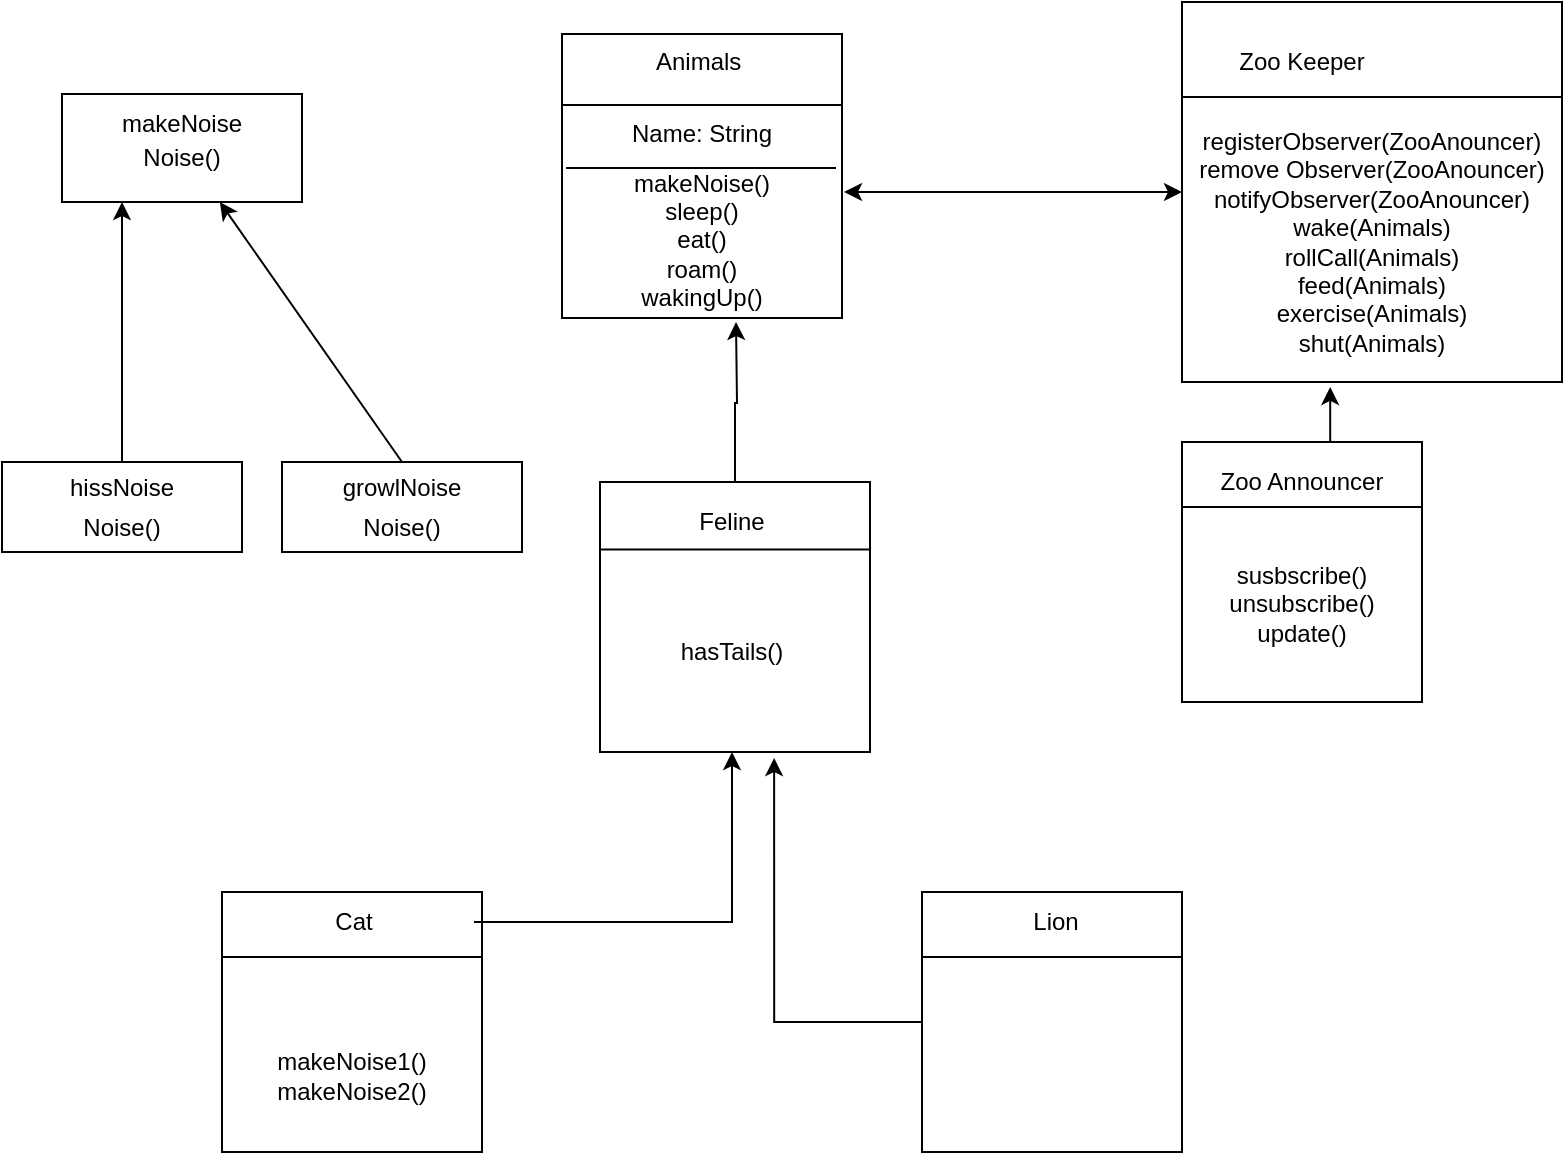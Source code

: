 <mxfile version="12.0.2" type="device" pages="1"><diagram id="9i7AA20w8sOTT73MBtT1" name="Page-1"><mxGraphModel dx="462" dy="362" grid="1" gridSize="10" guides="1" tooltips="1" connect="1" arrows="1" fold="1" page="1" pageScale="1" pageWidth="827" pageHeight="1169" math="0" shadow="0"><root><mxCell id="0"/><mxCell id="1" parent="0"/><mxCell id="AvJMLpHv18hJFx0BWaHs-1" value="" style="rounded=0;whiteSpace=wrap;html=1;" parent="1" vertex="1"><mxGeometry x="280" y="26" width="140" height="142" as="geometry"/></mxCell><mxCell id="AvJMLpHv18hJFx0BWaHs-5" value="Animals&amp;nbsp;&lt;br&gt;" style="text;html=1;strokeColor=none;fillColor=none;align=center;verticalAlign=middle;whiteSpace=wrap;rounded=0;" parent="1" vertex="1"><mxGeometry x="285" y="30" width="130" height="20" as="geometry"/></mxCell><mxCell id="AvJMLpHv18hJFx0BWaHs-9" value="makeNoise()&lt;br&gt;sleep()&lt;br&gt;eat()&lt;br&gt;roam()&lt;br&gt;wakingUp()" style="text;html=1;strokeColor=none;fillColor=none;align=center;verticalAlign=middle;whiteSpace=wrap;rounded=0;" parent="1" vertex="1"><mxGeometry x="280" y="98" width="140" height="62" as="geometry"/></mxCell><mxCell id="AvJMLpHv18hJFx0BWaHs-16" value="" style="endArrow=none;html=1;exitX=0;exitY=0.25;exitDx=0;exitDy=0;entryX=1;entryY=0.25;entryDx=0;entryDy=0;" parent="1" source="AvJMLpHv18hJFx0BWaHs-1" target="AvJMLpHv18hJFx0BWaHs-1" edge="1"><mxGeometry width="50" height="50" relative="1" as="geometry"><mxPoint x="20" y="426" as="sourcePoint"/><mxPoint x="70" y="376" as="targetPoint"/></mxGeometry></mxCell><mxCell id="cXDzba6QnuWC325iyml8-3" style="edgeStyle=orthogonalEdgeStyle;rounded=0;orthogonalLoop=1;jettySize=auto;html=1;exitX=0.5;exitY=0;exitDx=0;exitDy=0;" parent="1" source="AvJMLpHv18hJFx0BWaHs-18" edge="1"><mxGeometry relative="1" as="geometry"><mxPoint x="367" y="170" as="targetPoint"/></mxGeometry></mxCell><mxCell id="AvJMLpHv18hJFx0BWaHs-18" value="" style="whiteSpace=wrap;html=1;aspect=fixed;" parent="1" vertex="1"><mxGeometry x="299" y="250" width="135" height="135" as="geometry"/></mxCell><mxCell id="AvJMLpHv18hJFx0BWaHs-20" value="Feline" style="text;html=1;strokeColor=none;fillColor=none;align=center;verticalAlign=middle;whiteSpace=wrap;rounded=0;" parent="1" vertex="1"><mxGeometry x="315" y="260" width="100" height="20" as="geometry"/></mxCell><mxCell id="AvJMLpHv18hJFx0BWaHs-22" value="hasTails()" style="text;html=1;strokeColor=none;fillColor=none;align=center;verticalAlign=middle;whiteSpace=wrap;rounded=0;" parent="1" vertex="1"><mxGeometry x="300" y="285" width="130" height="100" as="geometry"/></mxCell><mxCell id="AvJMLpHv18hJFx0BWaHs-27" value="" style="endArrow=none;html=1;exitX=0;exitY=0.25;exitDx=0;exitDy=0;entryX=1;entryY=0.25;entryDx=0;entryDy=0;" parent="1" source="AvJMLpHv18hJFx0BWaHs-18" target="AvJMLpHv18hJFx0BWaHs-18" edge="1"><mxGeometry width="50" height="50" relative="1" as="geometry"><mxPoint x="304" y="470" as="sourcePoint"/><mxPoint x="354" y="420" as="targetPoint"/></mxGeometry></mxCell><mxCell id="AvJMLpHv18hJFx0BWaHs-28" value="" style="whiteSpace=wrap;html=1;aspect=fixed;" parent="1" vertex="1"><mxGeometry x="110" y="455" width="130" height="130" as="geometry"/></mxCell><mxCell id="AvJMLpHv18hJFx0BWaHs-29" value="" style="endArrow=none;html=1;exitX=0;exitY=0.25;exitDx=0;exitDy=0;entryX=1;entryY=0.25;entryDx=0;entryDy=0;" parent="1" source="AvJMLpHv18hJFx0BWaHs-28" target="AvJMLpHv18hJFx0BWaHs-28" edge="1"><mxGeometry width="50" height="50" relative="1" as="geometry"><mxPoint x="96" y="655" as="sourcePoint"/><mxPoint x="146" y="605" as="targetPoint"/></mxGeometry></mxCell><mxCell id="AvJMLpHv18hJFx0BWaHs-44" value="" style="edgeStyle=orthogonalEdgeStyle;rounded=0;orthogonalLoop=1;jettySize=auto;html=1;entryX=0.5;entryY=1;entryDx=0;entryDy=0;" parent="1" source="AvJMLpHv18hJFx0BWaHs-30" target="AvJMLpHv18hJFx0BWaHs-22" edge="1"><mxGeometry relative="1" as="geometry"><mxPoint x="350" y="400" as="targetPoint"/></mxGeometry></mxCell><mxCell id="AvJMLpHv18hJFx0BWaHs-30" value="Cat" style="text;html=1;strokeColor=none;fillColor=none;align=center;verticalAlign=middle;whiteSpace=wrap;rounded=0;" parent="1" vertex="1"><mxGeometry x="116" y="455" width="120" height="30" as="geometry"/></mxCell><mxCell id="AvJMLpHv18hJFx0BWaHs-45" style="edgeStyle=orthogonalEdgeStyle;rounded=0;orthogonalLoop=1;jettySize=auto;html=1;entryX=0.662;entryY=1.03;entryDx=0;entryDy=0;entryPerimeter=0;" parent="1" source="AvJMLpHv18hJFx0BWaHs-31" target="AvJMLpHv18hJFx0BWaHs-22" edge="1"><mxGeometry relative="1" as="geometry"/></mxCell><mxCell id="AvJMLpHv18hJFx0BWaHs-31" value="" style="whiteSpace=wrap;html=1;aspect=fixed;" parent="1" vertex="1"><mxGeometry x="460" y="455" width="130" height="130" as="geometry"/></mxCell><mxCell id="AvJMLpHv18hJFx0BWaHs-32" value="Lion" style="text;html=1;strokeColor=none;fillColor=none;align=center;verticalAlign=middle;whiteSpace=wrap;rounded=0;" parent="1" vertex="1"><mxGeometry x="462" y="460" width="130" height="20" as="geometry"/></mxCell><mxCell id="AvJMLpHv18hJFx0BWaHs-33" value="" style="endArrow=none;html=1;entryX=0;entryY=0.25;entryDx=0;entryDy=0;exitX=1;exitY=0.25;exitDx=0;exitDy=0;" parent="1" source="AvJMLpHv18hJFx0BWaHs-31" target="AvJMLpHv18hJFx0BWaHs-31" edge="1"><mxGeometry width="50" height="50" relative="1" as="geometry"><mxPoint x="110" y="700" as="sourcePoint"/><mxPoint x="160" y="650" as="targetPoint"/></mxGeometry></mxCell><mxCell id="AvJMLpHv18hJFx0BWaHs-34" value="&lt;br&gt;makeNoise1()&lt;br&gt;makeNoise2()" style="text;html=1;strokeColor=none;fillColor=none;align=center;verticalAlign=middle;whiteSpace=wrap;rounded=0;" parent="1" vertex="1"><mxGeometry x="110" y="490" width="130" height="100" as="geometry"/></mxCell><mxCell id="AvJMLpHv18hJFx0BWaHs-36" value="" style="whiteSpace=wrap;html=1;aspect=fixed;" parent="1" vertex="1"><mxGeometry x="590" y="10" width="190" height="190" as="geometry"/></mxCell><mxCell id="AvJMLpHv18hJFx0BWaHs-37" value="" style="endArrow=none;html=1;entryX=0;entryY=0.25;entryDx=0;entryDy=0;exitX=1;exitY=0.25;exitDx=0;exitDy=0;" parent="1" source="AvJMLpHv18hJFx0BWaHs-36" target="AvJMLpHv18hJFx0BWaHs-36" edge="1"><mxGeometry width="50" height="50" relative="1" as="geometry"><mxPoint x="110" y="652" as="sourcePoint"/><mxPoint x="160" y="602" as="targetPoint"/></mxGeometry></mxCell><mxCell id="AvJMLpHv18hJFx0BWaHs-38" value="Zoo Keeper" style="text;html=1;strokeColor=none;fillColor=none;align=center;verticalAlign=middle;whiteSpace=wrap;rounded=0;" parent="1" vertex="1"><mxGeometry x="600" y="30" width="100" height="20" as="geometry"/></mxCell><mxCell id="AvJMLpHv18hJFx0BWaHs-39" value="registerObserver(ZooAnouncer)&lt;br&gt;remove Observer(ZooAnouncer)&lt;br&gt;notifyObserver(ZooAnouncer)&lt;br&gt;wake(Animals)&lt;br&gt;rollCall(Animals)&lt;br&gt;feed(Animals)&lt;br&gt;exercise(Animals)&lt;br&gt;shut(Animals)" style="text;html=1;strokeColor=none;fillColor=none;align=center;verticalAlign=middle;whiteSpace=wrap;rounded=0;" parent="1" vertex="1"><mxGeometry x="590" y="60" width="190" height="140" as="geometry"/></mxCell><mxCell id="cXDzba6QnuWC325iyml8-7" value="" style="endArrow=none;html=1;" parent="1" edge="1"><mxGeometry width="50" height="50" relative="1" as="geometry"><mxPoint x="282" y="93" as="sourcePoint"/><mxPoint x="417" y="93" as="targetPoint"/></mxGeometry></mxCell><mxCell id="cXDzba6QnuWC325iyml8-9" value="Name: String" style="text;html=1;strokeColor=none;fillColor=none;align=center;verticalAlign=middle;whiteSpace=wrap;rounded=0;" parent="1" vertex="1"><mxGeometry x="300" y="61" width="100" height="30" as="geometry"/></mxCell><mxCell id="cXDzba6QnuWC325iyml8-16" value="" style="endArrow=classic;startArrow=classic;html=1;entryX=0;entryY=0.5;entryDx=0;entryDy=0;" parent="1" target="AvJMLpHv18hJFx0BWaHs-36" edge="1"><mxGeometry width="50" height="50" relative="1" as="geometry"><mxPoint x="421" y="105" as="sourcePoint"/><mxPoint x="550" y="110" as="targetPoint"/></mxGeometry></mxCell><mxCell id="VjU-_Zgd85KreRWMnxG9-1" value="" style="rounded=0;whiteSpace=wrap;html=1;" parent="1" vertex="1"><mxGeometry x="30" y="56" width="120" height="54" as="geometry"/></mxCell><mxCell id="VjU-_Zgd85KreRWMnxG9-4" value="Noise()" style="text;html=1;strokeColor=none;fillColor=none;align=center;verticalAlign=middle;whiteSpace=wrap;rounded=0;" parent="1" vertex="1"><mxGeometry x="70" y="78" width="40" height="20" as="geometry"/></mxCell><mxCell id="VjU-_Zgd85KreRWMnxG9-10" value="makeNoise" style="text;html=1;strokeColor=none;fillColor=none;align=center;verticalAlign=middle;whiteSpace=wrap;rounded=0;" parent="1" vertex="1"><mxGeometry x="70" y="61" width="40" height="20" as="geometry"/></mxCell><mxCell id="VjU-_Zgd85KreRWMnxG9-16" value="Text" style="text;html=1;strokeColor=none;fillColor=none;align=center;verticalAlign=middle;whiteSpace=wrap;rounded=0;" parent="1" vertex="1"><mxGeometry x="40" y="265" width="40" height="20" as="geometry"/></mxCell><mxCell id="VjU-_Zgd85KreRWMnxG9-21" value="" style="rounded=0;whiteSpace=wrap;html=1;" parent="1" vertex="1"><mxGeometry y="240" width="120" height="45" as="geometry"/></mxCell><mxCell id="VjU-_Zgd85KreRWMnxG9-22" value="" style="rounded=0;whiteSpace=wrap;html=1;" parent="1" vertex="1"><mxGeometry x="140" y="240" width="120" height="45" as="geometry"/></mxCell><mxCell id="VjU-_Zgd85KreRWMnxG9-23" value="hissNoise" style="text;html=1;strokeColor=none;fillColor=none;align=center;verticalAlign=middle;whiteSpace=wrap;rounded=0;" parent="1" vertex="1"><mxGeometry x="40" y="242.5" width="40" height="20" as="geometry"/></mxCell><mxCell id="VjU-_Zgd85KreRWMnxG9-24" value="Noise()" style="text;html=1;strokeColor=none;fillColor=none;align=center;verticalAlign=middle;whiteSpace=wrap;rounded=0;" parent="1" vertex="1"><mxGeometry x="40" y="262.5" width="40" height="20" as="geometry"/></mxCell><mxCell id="VjU-_Zgd85KreRWMnxG9-25" value="growlNoise" style="text;html=1;strokeColor=none;fillColor=none;align=center;verticalAlign=middle;whiteSpace=wrap;rounded=0;" parent="1" vertex="1"><mxGeometry x="180" y="242.5" width="40" height="20" as="geometry"/></mxCell><mxCell id="VjU-_Zgd85KreRWMnxG9-26" value="Noise()" style="text;html=1;strokeColor=none;fillColor=none;align=center;verticalAlign=middle;whiteSpace=wrap;rounded=0;" parent="1" vertex="1"><mxGeometry x="180" y="262.5" width="40" height="20" as="geometry"/></mxCell><mxCell id="VjU-_Zgd85KreRWMnxG9-27" value="" style="endArrow=classic;html=1;entryX=0.25;entryY=1;entryDx=0;entryDy=0;" parent="1" target="VjU-_Zgd85KreRWMnxG9-1" edge="1"><mxGeometry width="50" height="50" relative="1" as="geometry"><mxPoint x="60" y="240" as="sourcePoint"/><mxPoint x="80" y="150" as="targetPoint"/></mxGeometry></mxCell><mxCell id="VjU-_Zgd85KreRWMnxG9-28" value="" style="endArrow=classic;html=1;" parent="1" target="VjU-_Zgd85KreRWMnxG9-1" edge="1"><mxGeometry width="50" height="50" relative="1" as="geometry"><mxPoint x="200" y="240" as="sourcePoint"/><mxPoint x="210" y="170" as="targetPoint"/></mxGeometry></mxCell><mxCell id="joZVgcJBBcmQ0WUcJG1Z-5" style="edgeStyle=orthogonalEdgeStyle;rounded=0;orthogonalLoop=1;jettySize=auto;html=1;exitX=0.5;exitY=0;exitDx=0;exitDy=0;entryX=0.39;entryY=1.013;entryDx=0;entryDy=0;entryPerimeter=0;" edge="1" parent="1" source="joZVgcJBBcmQ0WUcJG1Z-1" target="AvJMLpHv18hJFx0BWaHs-36"><mxGeometry relative="1" as="geometry"><mxPoint x="650" y="190" as="targetPoint"/></mxGeometry></mxCell><mxCell id="joZVgcJBBcmQ0WUcJG1Z-1" value="" style="rounded=0;whiteSpace=wrap;html=1;" vertex="1" parent="1"><mxGeometry x="590" y="230" width="120" height="130" as="geometry"/></mxCell><mxCell id="joZVgcJBBcmQ0WUcJG1Z-2" value="Zoo Announcer" style="text;html=1;strokeColor=none;fillColor=none;align=center;verticalAlign=middle;whiteSpace=wrap;rounded=0;" vertex="1" parent="1"><mxGeometry x="600" y="240" width="100" height="20" as="geometry"/></mxCell><mxCell id="joZVgcJBBcmQ0WUcJG1Z-3" value="" style="endArrow=none;html=1;exitX=0;exitY=0.25;exitDx=0;exitDy=0;entryX=1;entryY=0.25;entryDx=0;entryDy=0;" edge="1" parent="1" source="joZVgcJBBcmQ0WUcJG1Z-1" target="joZVgcJBBcmQ0WUcJG1Z-1"><mxGeometry width="50" height="50" relative="1" as="geometry"><mxPoint y="690" as="sourcePoint"/><mxPoint x="50" y="640" as="targetPoint"/></mxGeometry></mxCell><mxCell id="joZVgcJBBcmQ0WUcJG1Z-8" value="susbscribe()&lt;br&gt;unsubscribe()&lt;br&gt;update()" style="text;html=1;strokeColor=none;fillColor=none;align=center;verticalAlign=middle;whiteSpace=wrap;rounded=0;" vertex="1" parent="1"><mxGeometry x="600" y="271" width="100" height="80" as="geometry"/></mxCell></root></mxGraphModel></diagram></mxfile>
